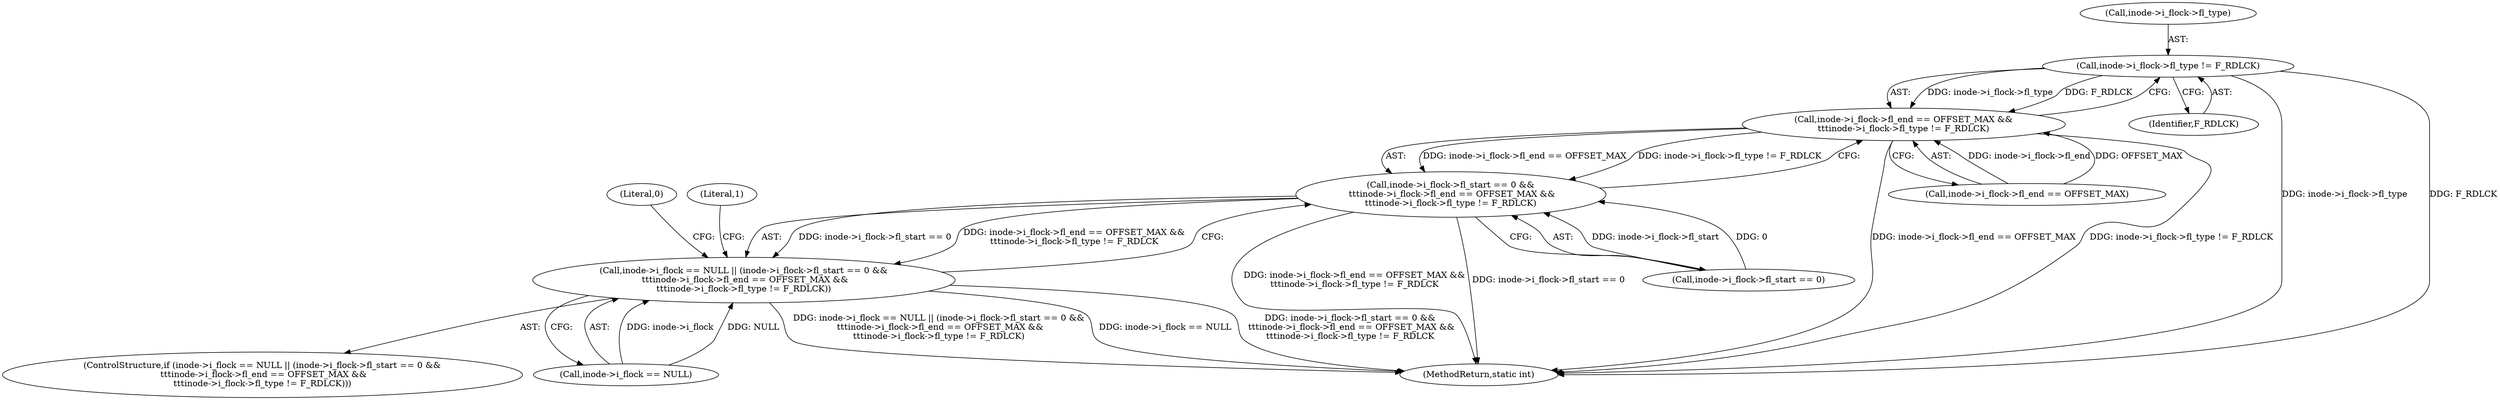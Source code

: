 digraph "0_linux_263b4509ec4d47e0da3e753f85a39ea12d1eff24@API" {
"1000149" [label="(Call,inode->i_flock->fl_type != F_RDLCK)"];
"1000141" [label="(Call,inode->i_flock->fl_end == OFFSET_MAX &&\n\t\t\tinode->i_flock->fl_type != F_RDLCK)"];
"1000133" [label="(Call,inode->i_flock->fl_start == 0 &&\n \t\t\tinode->i_flock->fl_end == OFFSET_MAX &&\n\t\t\tinode->i_flock->fl_type != F_RDLCK)"];
"1000127" [label="(Call,inode->i_flock == NULL || (inode->i_flock->fl_start == 0 &&\n \t\t\tinode->i_flock->fl_end == OFFSET_MAX &&\n\t\t\tinode->i_flock->fl_type != F_RDLCK))"];
"1000142" [label="(Call,inode->i_flock->fl_end == OFFSET_MAX)"];
"1000150" [label="(Call,inode->i_flock->fl_type)"];
"1000126" [label="(ControlStructure,if (inode->i_flock == NULL || (inode->i_flock->fl_start == 0 &&\n \t\t\tinode->i_flock->fl_end == OFFSET_MAX &&\n\t\t\tinode->i_flock->fl_type != F_RDLCK)))"];
"1000133" [label="(Call,inode->i_flock->fl_start == 0 &&\n \t\t\tinode->i_flock->fl_end == OFFSET_MAX &&\n\t\t\tinode->i_flock->fl_type != F_RDLCK)"];
"1000128" [label="(Call,inode->i_flock == NULL)"];
"1000149" [label="(Call,inode->i_flock->fl_type != F_RDLCK)"];
"1000155" [label="(Identifier,F_RDLCK)"];
"1000127" [label="(Call,inode->i_flock == NULL || (inode->i_flock->fl_start == 0 &&\n \t\t\tinode->i_flock->fl_end == OFFSET_MAX &&\n\t\t\tinode->i_flock->fl_type != F_RDLCK))"];
"1000160" [label="(MethodReturn,static int)"];
"1000159" [label="(Literal,0)"];
"1000134" [label="(Call,inode->i_flock->fl_start == 0)"];
"1000157" [label="(Literal,1)"];
"1000141" [label="(Call,inode->i_flock->fl_end == OFFSET_MAX &&\n\t\t\tinode->i_flock->fl_type != F_RDLCK)"];
"1000149" -> "1000141"  [label="AST: "];
"1000149" -> "1000155"  [label="CFG: "];
"1000150" -> "1000149"  [label="AST: "];
"1000155" -> "1000149"  [label="AST: "];
"1000141" -> "1000149"  [label="CFG: "];
"1000149" -> "1000160"  [label="DDG: inode->i_flock->fl_type"];
"1000149" -> "1000160"  [label="DDG: F_RDLCK"];
"1000149" -> "1000141"  [label="DDG: inode->i_flock->fl_type"];
"1000149" -> "1000141"  [label="DDG: F_RDLCK"];
"1000141" -> "1000133"  [label="AST: "];
"1000141" -> "1000142"  [label="CFG: "];
"1000142" -> "1000141"  [label="AST: "];
"1000133" -> "1000141"  [label="CFG: "];
"1000141" -> "1000160"  [label="DDG: inode->i_flock->fl_end == OFFSET_MAX"];
"1000141" -> "1000160"  [label="DDG: inode->i_flock->fl_type != F_RDLCK"];
"1000141" -> "1000133"  [label="DDG: inode->i_flock->fl_end == OFFSET_MAX"];
"1000141" -> "1000133"  [label="DDG: inode->i_flock->fl_type != F_RDLCK"];
"1000142" -> "1000141"  [label="DDG: inode->i_flock->fl_end"];
"1000142" -> "1000141"  [label="DDG: OFFSET_MAX"];
"1000133" -> "1000127"  [label="AST: "];
"1000133" -> "1000134"  [label="CFG: "];
"1000134" -> "1000133"  [label="AST: "];
"1000127" -> "1000133"  [label="CFG: "];
"1000133" -> "1000160"  [label="DDG: inode->i_flock->fl_end == OFFSET_MAX &&\n\t\t\tinode->i_flock->fl_type != F_RDLCK"];
"1000133" -> "1000160"  [label="DDG: inode->i_flock->fl_start == 0"];
"1000133" -> "1000127"  [label="DDG: inode->i_flock->fl_start == 0"];
"1000133" -> "1000127"  [label="DDG: inode->i_flock->fl_end == OFFSET_MAX &&\n\t\t\tinode->i_flock->fl_type != F_RDLCK"];
"1000134" -> "1000133"  [label="DDG: inode->i_flock->fl_start"];
"1000134" -> "1000133"  [label="DDG: 0"];
"1000127" -> "1000126"  [label="AST: "];
"1000127" -> "1000128"  [label="CFG: "];
"1000128" -> "1000127"  [label="AST: "];
"1000157" -> "1000127"  [label="CFG: "];
"1000159" -> "1000127"  [label="CFG: "];
"1000127" -> "1000160"  [label="DDG: inode->i_flock == NULL || (inode->i_flock->fl_start == 0 &&\n \t\t\tinode->i_flock->fl_end == OFFSET_MAX &&\n\t\t\tinode->i_flock->fl_type != F_RDLCK)"];
"1000127" -> "1000160"  [label="DDG: inode->i_flock == NULL"];
"1000127" -> "1000160"  [label="DDG: inode->i_flock->fl_start == 0 &&\n \t\t\tinode->i_flock->fl_end == OFFSET_MAX &&\n\t\t\tinode->i_flock->fl_type != F_RDLCK"];
"1000128" -> "1000127"  [label="DDG: inode->i_flock"];
"1000128" -> "1000127"  [label="DDG: NULL"];
}
